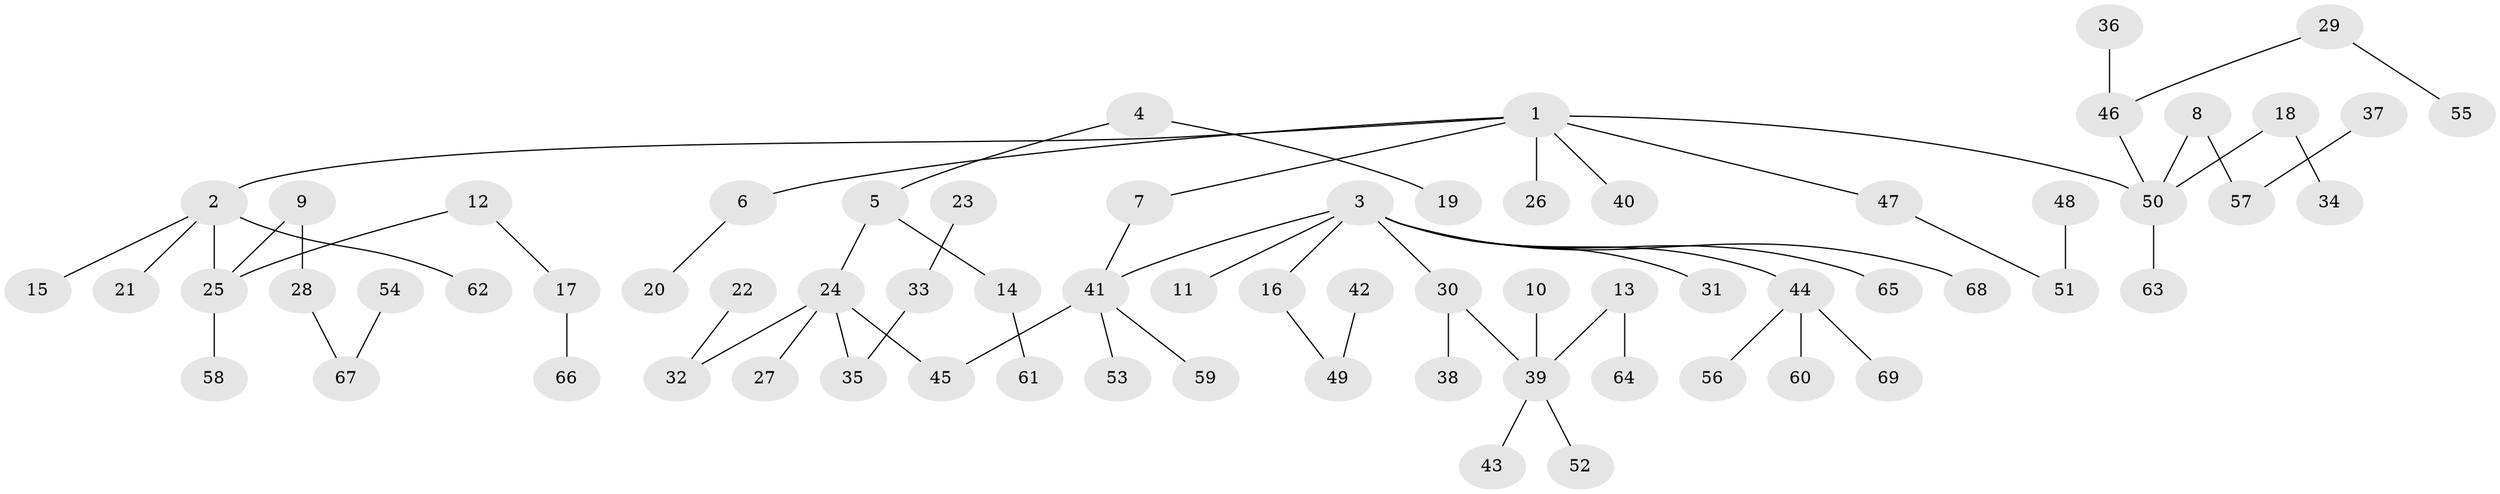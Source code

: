 // original degree distribution, {4: 0.08029197080291971, 3: 0.10948905109489052, 2: 0.3357664233576642, 1: 0.43795620437956206, 7: 0.014598540145985401, 6: 0.014598540145985401, 5: 0.0072992700729927005}
// Generated by graph-tools (version 1.1) at 2025/26/03/09/25 03:26:24]
// undirected, 69 vertices, 68 edges
graph export_dot {
graph [start="1"]
  node [color=gray90,style=filled];
  1;
  2;
  3;
  4;
  5;
  6;
  7;
  8;
  9;
  10;
  11;
  12;
  13;
  14;
  15;
  16;
  17;
  18;
  19;
  20;
  21;
  22;
  23;
  24;
  25;
  26;
  27;
  28;
  29;
  30;
  31;
  32;
  33;
  34;
  35;
  36;
  37;
  38;
  39;
  40;
  41;
  42;
  43;
  44;
  45;
  46;
  47;
  48;
  49;
  50;
  51;
  52;
  53;
  54;
  55;
  56;
  57;
  58;
  59;
  60;
  61;
  62;
  63;
  64;
  65;
  66;
  67;
  68;
  69;
  1 -- 2 [weight=1.0];
  1 -- 6 [weight=1.0];
  1 -- 7 [weight=1.0];
  1 -- 26 [weight=1.0];
  1 -- 40 [weight=1.0];
  1 -- 47 [weight=1.0];
  1 -- 50 [weight=1.0];
  2 -- 15 [weight=1.0];
  2 -- 21 [weight=1.0];
  2 -- 25 [weight=1.0];
  2 -- 62 [weight=1.0];
  3 -- 11 [weight=1.0];
  3 -- 16 [weight=1.0];
  3 -- 30 [weight=1.0];
  3 -- 31 [weight=1.0];
  3 -- 41 [weight=1.0];
  3 -- 44 [weight=1.0];
  3 -- 65 [weight=1.0];
  3 -- 68 [weight=1.0];
  4 -- 5 [weight=1.0];
  4 -- 19 [weight=1.0];
  5 -- 14 [weight=1.0];
  5 -- 24 [weight=1.0];
  6 -- 20 [weight=1.0];
  7 -- 41 [weight=1.0];
  8 -- 50 [weight=1.0];
  8 -- 57 [weight=1.0];
  9 -- 25 [weight=1.0];
  9 -- 28 [weight=1.0];
  10 -- 39 [weight=1.0];
  12 -- 17 [weight=1.0];
  12 -- 25 [weight=1.0];
  13 -- 39 [weight=1.0];
  13 -- 64 [weight=1.0];
  14 -- 61 [weight=1.0];
  16 -- 49 [weight=1.0];
  17 -- 66 [weight=1.0];
  18 -- 34 [weight=1.0];
  18 -- 50 [weight=1.0];
  22 -- 32 [weight=1.0];
  23 -- 33 [weight=1.0];
  24 -- 27 [weight=1.0];
  24 -- 32 [weight=1.0];
  24 -- 35 [weight=1.0];
  24 -- 45 [weight=1.0];
  25 -- 58 [weight=1.0];
  28 -- 67 [weight=1.0];
  29 -- 46 [weight=1.0];
  29 -- 55 [weight=1.0];
  30 -- 38 [weight=1.0];
  30 -- 39 [weight=1.0];
  33 -- 35 [weight=1.0];
  36 -- 46 [weight=1.0];
  37 -- 57 [weight=1.0];
  39 -- 43 [weight=1.0];
  39 -- 52 [weight=1.0];
  41 -- 45 [weight=1.0];
  41 -- 53 [weight=1.0];
  41 -- 59 [weight=1.0];
  42 -- 49 [weight=1.0];
  44 -- 56 [weight=1.0];
  44 -- 60 [weight=1.0];
  44 -- 69 [weight=1.0];
  46 -- 50 [weight=1.0];
  47 -- 51 [weight=1.0];
  48 -- 51 [weight=1.0];
  50 -- 63 [weight=1.0];
  54 -- 67 [weight=1.0];
}
